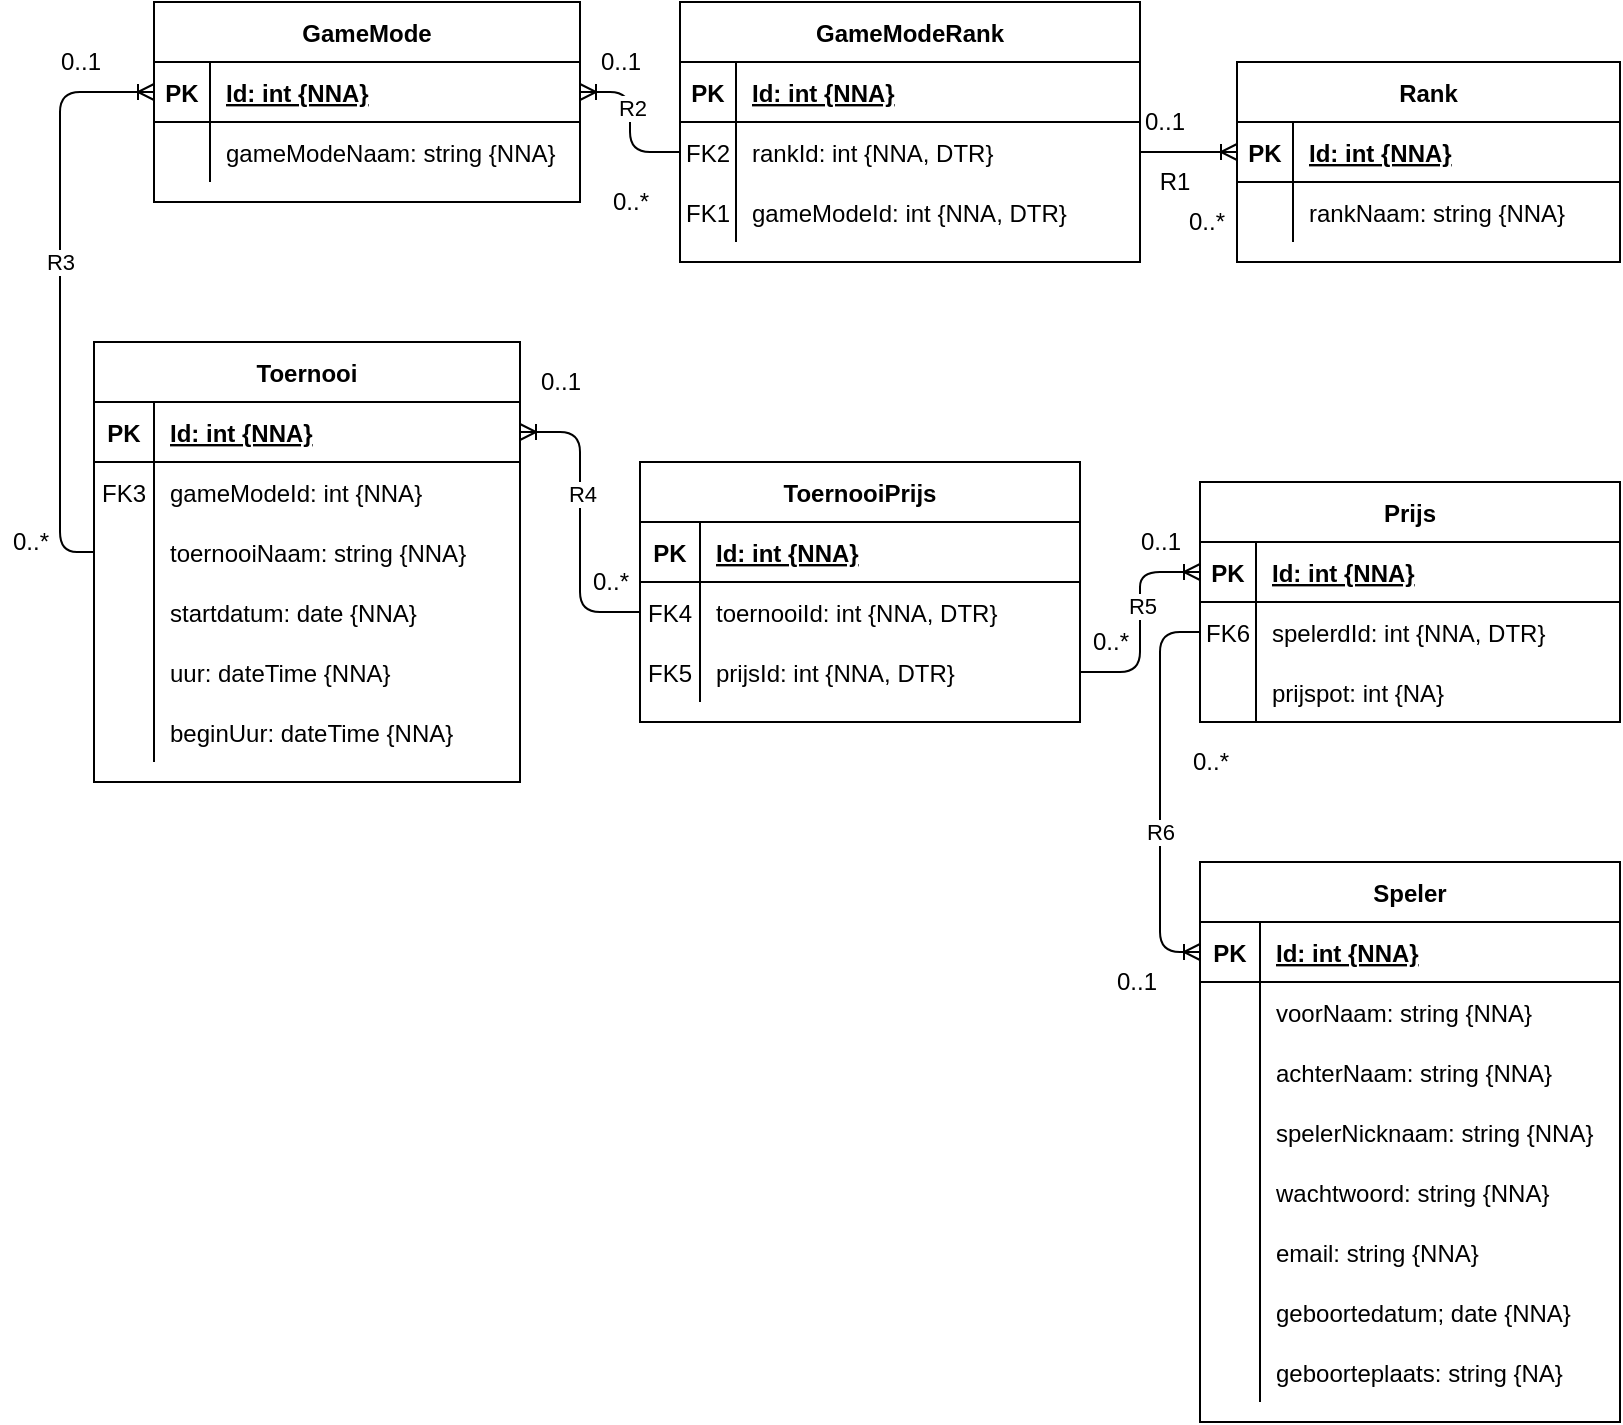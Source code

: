 <mxfile version="14.6.13" type="device"><diagram id="ePdH0c0GucVnNl-xAC8Q" name="Page-1"><mxGraphModel dx="1086" dy="806" grid="1" gridSize="10" guides="1" tooltips="1" connect="1" arrows="1" fold="1" page="1" pageScale="1" pageWidth="827" pageHeight="1169" math="0" shadow="0"><root><mxCell id="0"/><mxCell id="1" parent="0"/><mxCell id="qW6CGjtW-PosyY1pfJ4W-14" value="Speler" style="shape=table;startSize=30;container=1;collapsible=1;childLayout=tableLayout;fixedRows=1;rowLines=0;fontStyle=1;align=center;resizeLast=1;" parent="1" vertex="1"><mxGeometry x="610" y="460" width="210" height="280" as="geometry"/></mxCell><mxCell id="qW6CGjtW-PosyY1pfJ4W-15" value="" style="shape=partialRectangle;collapsible=0;dropTarget=0;pointerEvents=0;fillColor=none;top=0;left=0;bottom=1;right=0;points=[[0,0.5],[1,0.5]];portConstraint=eastwest;" parent="qW6CGjtW-PosyY1pfJ4W-14" vertex="1"><mxGeometry y="30" width="210" height="30" as="geometry"/></mxCell><mxCell id="qW6CGjtW-PosyY1pfJ4W-16" value="PK" style="shape=partialRectangle;connectable=0;fillColor=none;top=0;left=0;bottom=0;right=0;fontStyle=1;overflow=hidden;" parent="qW6CGjtW-PosyY1pfJ4W-15" vertex="1"><mxGeometry width="30" height="30" as="geometry"/></mxCell><mxCell id="qW6CGjtW-PosyY1pfJ4W-17" value="Id: int {NNA}" style="shape=partialRectangle;connectable=0;fillColor=none;top=0;left=0;bottom=0;right=0;align=left;spacingLeft=6;fontStyle=5;overflow=hidden;" parent="qW6CGjtW-PosyY1pfJ4W-15" vertex="1"><mxGeometry x="30" width="180" height="30" as="geometry"/></mxCell><mxCell id="qW6CGjtW-PosyY1pfJ4W-18" value="" style="shape=partialRectangle;collapsible=0;dropTarget=0;pointerEvents=0;fillColor=none;top=0;left=0;bottom=0;right=0;points=[[0,0.5],[1,0.5]];portConstraint=eastwest;" parent="qW6CGjtW-PosyY1pfJ4W-14" vertex="1"><mxGeometry y="60" width="210" height="30" as="geometry"/></mxCell><mxCell id="qW6CGjtW-PosyY1pfJ4W-19" value="" style="shape=partialRectangle;connectable=0;fillColor=none;top=0;left=0;bottom=0;right=0;editable=1;overflow=hidden;" parent="qW6CGjtW-PosyY1pfJ4W-18" vertex="1"><mxGeometry width="30" height="30" as="geometry"/></mxCell><mxCell id="qW6CGjtW-PosyY1pfJ4W-20" value="voorNaam: string {NNA}" style="shape=partialRectangle;connectable=0;fillColor=none;top=0;left=0;bottom=0;right=0;align=left;spacingLeft=6;overflow=hidden;" parent="qW6CGjtW-PosyY1pfJ4W-18" vertex="1"><mxGeometry x="30" width="180" height="30" as="geometry"/></mxCell><mxCell id="7id1GCSX0Rq9auV7z-oB-1" value="" style="shape=partialRectangle;collapsible=0;dropTarget=0;pointerEvents=0;fillColor=none;top=0;left=0;bottom=0;right=0;points=[[0,0.5],[1,0.5]];portConstraint=eastwest;" parent="qW6CGjtW-PosyY1pfJ4W-14" vertex="1"><mxGeometry y="90" width="210" height="30" as="geometry"/></mxCell><mxCell id="7id1GCSX0Rq9auV7z-oB-2" value="" style="shape=partialRectangle;connectable=0;fillColor=none;top=0;left=0;bottom=0;right=0;editable=1;overflow=hidden;" parent="7id1GCSX0Rq9auV7z-oB-1" vertex="1"><mxGeometry width="30" height="30" as="geometry"/></mxCell><mxCell id="7id1GCSX0Rq9auV7z-oB-3" value="achterNaam: string {NNA}" style="shape=partialRectangle;connectable=0;fillColor=none;top=0;left=0;bottom=0;right=0;align=left;spacingLeft=6;overflow=hidden;" parent="7id1GCSX0Rq9auV7z-oB-1" vertex="1"><mxGeometry x="30" width="180" height="30" as="geometry"/></mxCell><mxCell id="qW6CGjtW-PosyY1pfJ4W-21" value="" style="shape=partialRectangle;collapsible=0;dropTarget=0;pointerEvents=0;fillColor=none;top=0;left=0;bottom=0;right=0;points=[[0,0.5],[1,0.5]];portConstraint=eastwest;" parent="qW6CGjtW-PosyY1pfJ4W-14" vertex="1"><mxGeometry y="120" width="210" height="30" as="geometry"/></mxCell><mxCell id="qW6CGjtW-PosyY1pfJ4W-22" value="" style="shape=partialRectangle;connectable=0;fillColor=none;top=0;left=0;bottom=0;right=0;editable=1;overflow=hidden;" parent="qW6CGjtW-PosyY1pfJ4W-21" vertex="1"><mxGeometry width="30" height="30" as="geometry"/></mxCell><mxCell id="qW6CGjtW-PosyY1pfJ4W-23" value="spelerNicknaam: string {NNA}" style="shape=partialRectangle;connectable=0;fillColor=none;top=0;left=0;bottom=0;right=0;align=left;spacingLeft=6;overflow=hidden;" parent="qW6CGjtW-PosyY1pfJ4W-21" vertex="1"><mxGeometry x="30" width="180" height="30" as="geometry"/></mxCell><mxCell id="HG0-tqQ1zg849oPvPmrR-7" value="" style="shape=partialRectangle;collapsible=0;dropTarget=0;pointerEvents=0;fillColor=none;top=0;left=0;bottom=0;right=0;points=[[0,0.5],[1,0.5]];portConstraint=eastwest;" parent="qW6CGjtW-PosyY1pfJ4W-14" vertex="1"><mxGeometry y="150" width="210" height="30" as="geometry"/></mxCell><mxCell id="HG0-tqQ1zg849oPvPmrR-8" value="" style="shape=partialRectangle;connectable=0;fillColor=none;top=0;left=0;bottom=0;right=0;editable=1;overflow=hidden;" parent="HG0-tqQ1zg849oPvPmrR-7" vertex="1"><mxGeometry width="30" height="30" as="geometry"/></mxCell><mxCell id="HG0-tqQ1zg849oPvPmrR-9" value="wachtwoord: string {NNA}" style="shape=partialRectangle;connectable=0;fillColor=none;top=0;left=0;bottom=0;right=0;align=left;spacingLeft=6;overflow=hidden;" parent="HG0-tqQ1zg849oPvPmrR-7" vertex="1"><mxGeometry x="30" width="180" height="30" as="geometry"/></mxCell><mxCell id="HG0-tqQ1zg849oPvPmrR-1" value="" style="shape=partialRectangle;collapsible=0;dropTarget=0;pointerEvents=0;fillColor=none;top=0;left=0;bottom=0;right=0;points=[[0,0.5],[1,0.5]];portConstraint=eastwest;" parent="qW6CGjtW-PosyY1pfJ4W-14" vertex="1"><mxGeometry y="180" width="210" height="30" as="geometry"/></mxCell><mxCell id="HG0-tqQ1zg849oPvPmrR-2" value="" style="shape=partialRectangle;connectable=0;fillColor=none;top=0;left=0;bottom=0;right=0;editable=1;overflow=hidden;" parent="HG0-tqQ1zg849oPvPmrR-1" vertex="1"><mxGeometry width="30" height="30" as="geometry"/></mxCell><mxCell id="HG0-tqQ1zg849oPvPmrR-3" value="email: string {NNA}" style="shape=partialRectangle;connectable=0;fillColor=none;top=0;left=0;bottom=0;right=0;align=left;spacingLeft=6;overflow=hidden;" parent="HG0-tqQ1zg849oPvPmrR-1" vertex="1"><mxGeometry x="30" width="180" height="30" as="geometry"/></mxCell><mxCell id="qW6CGjtW-PosyY1pfJ4W-24" value="" style="shape=partialRectangle;collapsible=0;dropTarget=0;pointerEvents=0;fillColor=none;top=0;left=0;bottom=0;right=0;points=[[0,0.5],[1,0.5]];portConstraint=eastwest;" parent="qW6CGjtW-PosyY1pfJ4W-14" vertex="1"><mxGeometry y="210" width="210" height="30" as="geometry"/></mxCell><mxCell id="qW6CGjtW-PosyY1pfJ4W-25" value="" style="shape=partialRectangle;connectable=0;fillColor=none;top=0;left=0;bottom=0;right=0;editable=1;overflow=hidden;" parent="qW6CGjtW-PosyY1pfJ4W-24" vertex="1"><mxGeometry width="30" height="30" as="geometry"/></mxCell><mxCell id="qW6CGjtW-PosyY1pfJ4W-26" value="geboortedatum; date {NNA}" style="shape=partialRectangle;connectable=0;fillColor=none;top=0;left=0;bottom=0;right=0;align=left;spacingLeft=6;overflow=hidden;" parent="qW6CGjtW-PosyY1pfJ4W-24" vertex="1"><mxGeometry x="30" width="180" height="30" as="geometry"/></mxCell><mxCell id="qW6CGjtW-PosyY1pfJ4W-93" value="" style="shape=partialRectangle;collapsible=0;dropTarget=0;pointerEvents=0;fillColor=none;top=0;left=0;bottom=0;right=0;points=[[0,0.5],[1,0.5]];portConstraint=eastwest;" parent="qW6CGjtW-PosyY1pfJ4W-14" vertex="1"><mxGeometry y="240" width="210" height="30" as="geometry"/></mxCell><mxCell id="qW6CGjtW-PosyY1pfJ4W-94" value="" style="shape=partialRectangle;connectable=0;fillColor=none;top=0;left=0;bottom=0;right=0;editable=1;overflow=hidden;" parent="qW6CGjtW-PosyY1pfJ4W-93" vertex="1"><mxGeometry width="30" height="30" as="geometry"/></mxCell><mxCell id="qW6CGjtW-PosyY1pfJ4W-95" value="geboorteplaats: string {NA}" style="shape=partialRectangle;connectable=0;fillColor=none;top=0;left=0;bottom=0;right=0;align=left;spacingLeft=6;overflow=hidden;" parent="qW6CGjtW-PosyY1pfJ4W-93" vertex="1"><mxGeometry x="30" width="180" height="30" as="geometry"/></mxCell><mxCell id="qW6CGjtW-PosyY1pfJ4W-40" value="Toernooi" style="shape=table;startSize=30;container=1;collapsible=1;childLayout=tableLayout;fixedRows=1;rowLines=0;fontStyle=1;align=center;resizeLast=1;" parent="1" vertex="1"><mxGeometry x="57" y="200" width="213" height="220" as="geometry"/></mxCell><mxCell id="qW6CGjtW-PosyY1pfJ4W-41" value="" style="shape=partialRectangle;collapsible=0;dropTarget=0;pointerEvents=0;fillColor=none;top=0;left=0;bottom=1;right=0;points=[[0,0.5],[1,0.5]];portConstraint=eastwest;" parent="qW6CGjtW-PosyY1pfJ4W-40" vertex="1"><mxGeometry y="30" width="213" height="30" as="geometry"/></mxCell><mxCell id="qW6CGjtW-PosyY1pfJ4W-42" value="PK" style="shape=partialRectangle;connectable=0;fillColor=none;top=0;left=0;bottom=0;right=0;fontStyle=1;overflow=hidden;" parent="qW6CGjtW-PosyY1pfJ4W-41" vertex="1"><mxGeometry width="30" height="30" as="geometry"/></mxCell><mxCell id="qW6CGjtW-PosyY1pfJ4W-43" value="Id: int {NNA}" style="shape=partialRectangle;connectable=0;fillColor=none;top=0;left=0;bottom=0;right=0;align=left;spacingLeft=6;fontStyle=5;overflow=hidden;" parent="qW6CGjtW-PosyY1pfJ4W-41" vertex="1"><mxGeometry x="30" width="183" height="30" as="geometry"/></mxCell><mxCell id="2eN4JPL-GJjVE5kS_15K-87" value="" style="shape=partialRectangle;collapsible=0;dropTarget=0;pointerEvents=0;fillColor=none;top=0;left=0;bottom=0;right=0;points=[[0,0.5],[1,0.5]];portConstraint=eastwest;" parent="qW6CGjtW-PosyY1pfJ4W-40" vertex="1"><mxGeometry y="60" width="213" height="30" as="geometry"/></mxCell><mxCell id="2eN4JPL-GJjVE5kS_15K-88" value="FK3" style="shape=partialRectangle;connectable=0;fillColor=none;top=0;left=0;bottom=0;right=0;fontStyle=0;overflow=hidden;" parent="2eN4JPL-GJjVE5kS_15K-87" vertex="1"><mxGeometry width="30" height="30" as="geometry"/></mxCell><mxCell id="2eN4JPL-GJjVE5kS_15K-89" value="gameModeId: int {NNA}" style="shape=partialRectangle;connectable=0;fillColor=none;top=0;left=0;bottom=0;right=0;align=left;spacingLeft=6;fontStyle=0;overflow=hidden;" parent="2eN4JPL-GJjVE5kS_15K-87" vertex="1"><mxGeometry x="30" width="183" height="30" as="geometry"/></mxCell><mxCell id="qW6CGjtW-PosyY1pfJ4W-44" value="" style="shape=partialRectangle;collapsible=0;dropTarget=0;pointerEvents=0;fillColor=none;top=0;left=0;bottom=0;right=0;points=[[0,0.5],[1,0.5]];portConstraint=eastwest;" parent="qW6CGjtW-PosyY1pfJ4W-40" vertex="1"><mxGeometry y="90" width="213" height="30" as="geometry"/></mxCell><mxCell id="qW6CGjtW-PosyY1pfJ4W-45" value="" style="shape=partialRectangle;connectable=0;fillColor=none;top=0;left=0;bottom=0;right=0;editable=1;overflow=hidden;" parent="qW6CGjtW-PosyY1pfJ4W-44" vertex="1"><mxGeometry width="30" height="30" as="geometry"/></mxCell><mxCell id="qW6CGjtW-PosyY1pfJ4W-46" value="toernooiNaam: string {NNA}" style="shape=partialRectangle;connectable=0;fillColor=none;top=0;left=0;bottom=0;right=0;align=left;spacingLeft=6;overflow=hidden;" parent="qW6CGjtW-PosyY1pfJ4W-44" vertex="1"><mxGeometry x="30" width="183" height="30" as="geometry"/></mxCell><mxCell id="qW6CGjtW-PosyY1pfJ4W-179" value="" style="shape=partialRectangle;collapsible=0;dropTarget=0;pointerEvents=0;fillColor=none;top=0;left=0;bottom=0;right=0;points=[[0,0.5],[1,0.5]];portConstraint=eastwest;" parent="qW6CGjtW-PosyY1pfJ4W-40" vertex="1"><mxGeometry y="120" width="213" height="30" as="geometry"/></mxCell><mxCell id="qW6CGjtW-PosyY1pfJ4W-180" value="" style="shape=partialRectangle;connectable=0;fillColor=none;top=0;left=0;bottom=0;right=0;editable=1;overflow=hidden;" parent="qW6CGjtW-PosyY1pfJ4W-179" vertex="1"><mxGeometry width="30" height="30" as="geometry"/></mxCell><mxCell id="qW6CGjtW-PosyY1pfJ4W-181" value="startdatum: date {NNA}" style="shape=partialRectangle;connectable=0;fillColor=none;top=0;left=0;bottom=0;right=0;align=left;spacingLeft=6;overflow=hidden;" parent="qW6CGjtW-PosyY1pfJ4W-179" vertex="1"><mxGeometry x="30" width="183" height="30" as="geometry"/></mxCell><mxCell id="7id1GCSX0Rq9auV7z-oB-5" value="" style="shape=partialRectangle;collapsible=0;dropTarget=0;pointerEvents=0;fillColor=none;top=0;left=0;bottom=0;right=0;points=[[0,0.5],[1,0.5]];portConstraint=eastwest;" parent="qW6CGjtW-PosyY1pfJ4W-40" vertex="1"><mxGeometry y="150" width="213" height="30" as="geometry"/></mxCell><mxCell id="7id1GCSX0Rq9auV7z-oB-6" value="" style="shape=partialRectangle;connectable=0;fillColor=none;top=0;left=0;bottom=0;right=0;editable=1;overflow=hidden;" parent="7id1GCSX0Rq9auV7z-oB-5" vertex="1"><mxGeometry width="30" height="30" as="geometry"/></mxCell><mxCell id="7id1GCSX0Rq9auV7z-oB-7" value="uur: dateTime {NNA}" style="shape=partialRectangle;connectable=0;fillColor=none;top=0;left=0;bottom=0;right=0;align=left;spacingLeft=6;overflow=hidden;" parent="7id1GCSX0Rq9auV7z-oB-5" vertex="1"><mxGeometry x="30" width="183" height="30" as="geometry"/></mxCell><mxCell id="IgzZ3JnWrpRaD6kEdkL5-1" value="" style="shape=partialRectangle;collapsible=0;dropTarget=0;pointerEvents=0;fillColor=none;top=0;left=0;bottom=0;right=0;points=[[0,0.5],[1,0.5]];portConstraint=eastwest;" parent="qW6CGjtW-PosyY1pfJ4W-40" vertex="1"><mxGeometry y="180" width="213" height="30" as="geometry"/></mxCell><mxCell id="IgzZ3JnWrpRaD6kEdkL5-2" value="" style="shape=partialRectangle;connectable=0;fillColor=none;top=0;left=0;bottom=0;right=0;editable=1;overflow=hidden;" parent="IgzZ3JnWrpRaD6kEdkL5-1" vertex="1"><mxGeometry width="30" height="30" as="geometry"/></mxCell><mxCell id="IgzZ3JnWrpRaD6kEdkL5-3" value="beginUur: dateTime {NNA}" style="shape=partialRectangle;connectable=0;fillColor=none;top=0;left=0;bottom=0;right=0;align=left;spacingLeft=6;overflow=hidden;" parent="IgzZ3JnWrpRaD6kEdkL5-1" vertex="1"><mxGeometry x="30" width="183" height="30" as="geometry"/></mxCell><mxCell id="qW6CGjtW-PosyY1pfJ4W-185" value="Prijs" style="shape=table;startSize=30;container=1;collapsible=1;childLayout=tableLayout;fixedRows=1;rowLines=0;fontStyle=1;align=center;resizeLast=1;" parent="1" vertex="1"><mxGeometry x="610" y="270" width="210" height="120" as="geometry"/></mxCell><mxCell id="qW6CGjtW-PosyY1pfJ4W-186" value="" style="shape=partialRectangle;collapsible=0;dropTarget=0;pointerEvents=0;fillColor=none;top=0;left=0;bottom=1;right=0;points=[[0,0.5],[1,0.5]];portConstraint=eastwest;" parent="qW6CGjtW-PosyY1pfJ4W-185" vertex="1"><mxGeometry y="30" width="210" height="30" as="geometry"/></mxCell><mxCell id="qW6CGjtW-PosyY1pfJ4W-187" value="PK" style="shape=partialRectangle;connectable=0;fillColor=none;top=0;left=0;bottom=0;right=0;fontStyle=1;overflow=hidden;" parent="qW6CGjtW-PosyY1pfJ4W-186" vertex="1"><mxGeometry width="28" height="30" as="geometry"/></mxCell><mxCell id="qW6CGjtW-PosyY1pfJ4W-188" value="Id: int {NNA}" style="shape=partialRectangle;connectable=0;fillColor=none;top=0;left=0;bottom=0;right=0;align=left;spacingLeft=6;fontStyle=5;overflow=hidden;" parent="qW6CGjtW-PosyY1pfJ4W-186" vertex="1"><mxGeometry x="28" width="182" height="30" as="geometry"/></mxCell><mxCell id="qW6CGjtW-PosyY1pfJ4W-189" value="" style="shape=partialRectangle;collapsible=0;dropTarget=0;pointerEvents=0;fillColor=none;top=0;left=0;bottom=0;right=0;points=[[0,0.5],[1,0.5]];portConstraint=eastwest;" parent="qW6CGjtW-PosyY1pfJ4W-185" vertex="1"><mxGeometry y="60" width="210" height="30" as="geometry"/></mxCell><mxCell id="qW6CGjtW-PosyY1pfJ4W-190" value="FK6" style="shape=partialRectangle;connectable=0;fillColor=none;top=0;left=0;bottom=0;right=0;editable=1;overflow=hidden;" parent="qW6CGjtW-PosyY1pfJ4W-189" vertex="1"><mxGeometry width="28" height="30" as="geometry"/></mxCell><mxCell id="qW6CGjtW-PosyY1pfJ4W-191" value="spelerdId: int {NNA, DTR}" style="shape=partialRectangle;connectable=0;fillColor=none;top=0;left=0;bottom=0;right=0;align=left;spacingLeft=6;overflow=hidden;" parent="qW6CGjtW-PosyY1pfJ4W-189" vertex="1"><mxGeometry x="28" width="182" height="30" as="geometry"/></mxCell><mxCell id="UAZnC-9u334mzQmpA1sL-41" value="" style="shape=partialRectangle;collapsible=0;dropTarget=0;pointerEvents=0;fillColor=none;top=0;left=0;bottom=0;right=0;points=[[0,0.5],[1,0.5]];portConstraint=eastwest;" parent="qW6CGjtW-PosyY1pfJ4W-185" vertex="1"><mxGeometry y="90" width="210" height="30" as="geometry"/></mxCell><mxCell id="UAZnC-9u334mzQmpA1sL-42" value="" style="shape=partialRectangle;connectable=0;fillColor=none;top=0;left=0;bottom=0;right=0;editable=1;overflow=hidden;" parent="UAZnC-9u334mzQmpA1sL-41" vertex="1"><mxGeometry width="28" height="30" as="geometry"/></mxCell><mxCell id="UAZnC-9u334mzQmpA1sL-43" value="prijspot: int {NA}" style="shape=partialRectangle;connectable=0;fillColor=none;top=0;left=0;bottom=0;right=0;align=left;spacingLeft=6;overflow=hidden;" parent="UAZnC-9u334mzQmpA1sL-41" vertex="1"><mxGeometry x="28" width="182" height="30" as="geometry"/></mxCell><mxCell id="UAZnC-9u334mzQmpA1sL-14" value="ToernooiPrijs" style="shape=table;startSize=30;container=1;collapsible=1;childLayout=tableLayout;fixedRows=1;rowLines=0;fontStyle=1;align=center;resizeLast=1;" parent="1" vertex="1"><mxGeometry x="330" y="260" width="220" height="130" as="geometry"/></mxCell><mxCell id="UAZnC-9u334mzQmpA1sL-15" value="" style="shape=partialRectangle;collapsible=0;dropTarget=0;pointerEvents=0;fillColor=none;top=0;left=0;bottom=1;right=0;points=[[0,0.5],[1,0.5]];portConstraint=eastwest;" parent="UAZnC-9u334mzQmpA1sL-14" vertex="1"><mxGeometry y="30" width="220" height="30" as="geometry"/></mxCell><mxCell id="UAZnC-9u334mzQmpA1sL-16" value="PK" style="shape=partialRectangle;connectable=0;fillColor=none;top=0;left=0;bottom=0;right=0;fontStyle=1;overflow=hidden;" parent="UAZnC-9u334mzQmpA1sL-15" vertex="1"><mxGeometry width="30" height="30" as="geometry"/></mxCell><mxCell id="UAZnC-9u334mzQmpA1sL-17" value="Id: int {NNA}" style="shape=partialRectangle;connectable=0;fillColor=none;top=0;left=0;bottom=0;right=0;align=left;spacingLeft=6;fontStyle=5;overflow=hidden;" parent="UAZnC-9u334mzQmpA1sL-15" vertex="1"><mxGeometry x="30" width="190" height="30" as="geometry"/></mxCell><mxCell id="UAZnC-9u334mzQmpA1sL-18" value="" style="shape=partialRectangle;collapsible=0;dropTarget=0;pointerEvents=0;fillColor=none;top=0;left=0;bottom=0;right=0;points=[[0,0.5],[1,0.5]];portConstraint=eastwest;" parent="UAZnC-9u334mzQmpA1sL-14" vertex="1"><mxGeometry y="60" width="220" height="30" as="geometry"/></mxCell><mxCell id="UAZnC-9u334mzQmpA1sL-19" value="FK4" style="shape=partialRectangle;connectable=0;fillColor=none;top=0;left=0;bottom=0;right=0;editable=1;overflow=hidden;" parent="UAZnC-9u334mzQmpA1sL-18" vertex="1"><mxGeometry width="30" height="30" as="geometry"/></mxCell><mxCell id="UAZnC-9u334mzQmpA1sL-20" value="toernooiId: int {NNA, DTR}" style="shape=partialRectangle;connectable=0;fillColor=none;top=0;left=0;bottom=0;right=0;align=left;spacingLeft=6;overflow=hidden;" parent="UAZnC-9u334mzQmpA1sL-18" vertex="1"><mxGeometry x="30" width="190" height="30" as="geometry"/></mxCell><mxCell id="UAZnC-9u334mzQmpA1sL-21" value="" style="shape=partialRectangle;collapsible=0;dropTarget=0;pointerEvents=0;fillColor=none;top=0;left=0;bottom=0;right=0;points=[[0,0.5],[1,0.5]];portConstraint=eastwest;" parent="UAZnC-9u334mzQmpA1sL-14" vertex="1"><mxGeometry y="90" width="220" height="30" as="geometry"/></mxCell><mxCell id="UAZnC-9u334mzQmpA1sL-22" value="FK5" style="shape=partialRectangle;connectable=0;fillColor=none;top=0;left=0;bottom=0;right=0;editable=1;overflow=hidden;" parent="UAZnC-9u334mzQmpA1sL-21" vertex="1"><mxGeometry width="30" height="30" as="geometry"/></mxCell><mxCell id="UAZnC-9u334mzQmpA1sL-23" value="prijsId: int {NNA, DTR}" style="shape=partialRectangle;connectable=0;fillColor=none;top=0;left=0;bottom=0;right=0;align=left;spacingLeft=6;overflow=hidden;" parent="UAZnC-9u334mzQmpA1sL-21" vertex="1"><mxGeometry x="30" width="190" height="30" as="geometry"/></mxCell><mxCell id="UAZnC-9u334mzQmpA1sL-37" value="" style="edgeStyle=entityRelationEdgeStyle;fontSize=12;html=1;endArrow=ERoneToMany;entryX=0;entryY=0.5;entryDx=0;entryDy=0;exitX=1;exitY=0.5;exitDx=0;exitDy=0;" parent="1" source="UAZnC-9u334mzQmpA1sL-21" target="qW6CGjtW-PosyY1pfJ4W-186" edge="1"><mxGeometry width="100" height="100" relative="1" as="geometry"><mxPoint x="480" y="530" as="sourcePoint"/><mxPoint x="580" y="430" as="targetPoint"/></mxGeometry></mxCell><mxCell id="kmD-MyC10l7gj7JvFbZj-3" value="R5" style="edgeLabel;html=1;align=center;verticalAlign=middle;resizable=0;points=[];" parent="UAZnC-9u334mzQmpA1sL-37" vertex="1" connectable="0"><mxGeometry x="0.145" y="-1" relative="1" as="geometry"><mxPoint as="offset"/></mxGeometry></mxCell><mxCell id="UAZnC-9u334mzQmpA1sL-38" value="" style="edgeStyle=entityRelationEdgeStyle;fontSize=12;html=1;endArrow=ERoneToMany;entryX=1;entryY=0.5;entryDx=0;entryDy=0;exitX=0;exitY=0.5;exitDx=0;exitDy=0;" parent="1" source="UAZnC-9u334mzQmpA1sL-18" target="qW6CGjtW-PosyY1pfJ4W-41" edge="1"><mxGeometry width="100" height="100" relative="1" as="geometry"><mxPoint x="480" y="530" as="sourcePoint"/><mxPoint x="580" y="430" as="targetPoint"/></mxGeometry></mxCell><mxCell id="kmD-MyC10l7gj7JvFbZj-1" value="R4" style="edgeLabel;html=1;align=center;verticalAlign=middle;resizable=0;points=[];" parent="UAZnC-9u334mzQmpA1sL-38" vertex="1" connectable="0"><mxGeometry x="0.186" y="-1" relative="1" as="geometry"><mxPoint as="offset"/></mxGeometry></mxCell><mxCell id="UAZnC-9u334mzQmpA1sL-40" value="" style="edgeStyle=orthogonalEdgeStyle;fontSize=12;html=1;endArrow=ERoneToMany;entryX=0;entryY=0.5;entryDx=0;entryDy=0;exitX=0;exitY=0.5;exitDx=0;exitDy=0;" parent="1" source="qW6CGjtW-PosyY1pfJ4W-189" target="qW6CGjtW-PosyY1pfJ4W-15" edge="1"><mxGeometry width="100" height="100" relative="1" as="geometry"><mxPoint x="480" y="530" as="sourcePoint"/><mxPoint x="580" y="430" as="targetPoint"/><Array as="points"><mxPoint x="590" y="345"/><mxPoint x="590" y="505"/></Array></mxGeometry></mxCell><mxCell id="kmD-MyC10l7gj7JvFbZj-4" value="R6" style="edgeLabel;html=1;align=center;verticalAlign=middle;resizable=0;points=[];" parent="UAZnC-9u334mzQmpA1sL-40" vertex="1" connectable="0"><mxGeometry x="0.2" relative="1" as="geometry"><mxPoint as="offset"/></mxGeometry></mxCell><mxCell id="UAZnC-9u334mzQmpA1sL-44" value="0..*" style="text;html=1;align=center;verticalAlign=middle;resizable=0;points=[];autosize=1;" parent="1" vertex="1"><mxGeometry x="300" y="310" width="30" height="20" as="geometry"/></mxCell><mxCell id="UAZnC-9u334mzQmpA1sL-45" value="0..1" style="text;html=1;align=center;verticalAlign=middle;resizable=0;points=[];autosize=1;" parent="1" vertex="1"><mxGeometry x="270" y="210" width="40" height="20" as="geometry"/></mxCell><mxCell id="UAZnC-9u334mzQmpA1sL-46" value="0..*" style="text;html=1;align=center;verticalAlign=middle;resizable=0;points=[];autosize=1;" parent="1" vertex="1"><mxGeometry x="550" y="340" width="30" height="20" as="geometry"/></mxCell><mxCell id="UAZnC-9u334mzQmpA1sL-47" value="0..1" style="text;html=1;align=center;verticalAlign=middle;resizable=0;points=[];autosize=1;" parent="1" vertex="1"><mxGeometry x="570" y="290" width="40" height="20" as="geometry"/></mxCell><mxCell id="UAZnC-9u334mzQmpA1sL-48" value="0..*" style="text;html=1;align=center;verticalAlign=middle;resizable=0;points=[];autosize=1;" parent="1" vertex="1"><mxGeometry x="600" y="400" width="30" height="20" as="geometry"/></mxCell><mxCell id="2eN4JPL-GJjVE5kS_15K-1" value="GameMode" style="shape=table;startSize=30;container=1;collapsible=1;childLayout=tableLayout;fixedRows=1;rowLines=0;fontStyle=1;align=center;resizeLast=1;" parent="1" vertex="1"><mxGeometry x="87" y="30" width="213" height="100" as="geometry"/></mxCell><mxCell id="2eN4JPL-GJjVE5kS_15K-2" value="" style="shape=partialRectangle;collapsible=0;dropTarget=0;pointerEvents=0;fillColor=none;top=0;left=0;bottom=1;right=0;points=[[0,0.5],[1,0.5]];portConstraint=eastwest;" parent="2eN4JPL-GJjVE5kS_15K-1" vertex="1"><mxGeometry y="30" width="213" height="30" as="geometry"/></mxCell><mxCell id="2eN4JPL-GJjVE5kS_15K-3" value="PK" style="shape=partialRectangle;connectable=0;fillColor=none;top=0;left=0;bottom=0;right=0;fontStyle=1;overflow=hidden;" parent="2eN4JPL-GJjVE5kS_15K-2" vertex="1"><mxGeometry width="28" height="30" as="geometry"/></mxCell><mxCell id="2eN4JPL-GJjVE5kS_15K-4" value="Id: int {NNA}" style="shape=partialRectangle;connectable=0;fillColor=none;top=0;left=0;bottom=0;right=0;align=left;spacingLeft=6;fontStyle=5;overflow=hidden;" parent="2eN4JPL-GJjVE5kS_15K-2" vertex="1"><mxGeometry x="28" width="185" height="30" as="geometry"/></mxCell><mxCell id="2eN4JPL-GJjVE5kS_15K-68" value="" style="shape=partialRectangle;collapsible=0;dropTarget=0;pointerEvents=0;fillColor=none;top=0;left=0;bottom=0;right=0;points=[[0,0.5],[1,0.5]];portConstraint=eastwest;" parent="2eN4JPL-GJjVE5kS_15K-1" vertex="1"><mxGeometry y="60" width="213" height="30" as="geometry"/></mxCell><mxCell id="2eN4JPL-GJjVE5kS_15K-69" value="" style="shape=partialRectangle;connectable=0;fillColor=none;top=0;left=0;bottom=0;right=0;editable=1;overflow=hidden;" parent="2eN4JPL-GJjVE5kS_15K-68" vertex="1"><mxGeometry width="28" height="30" as="geometry"/></mxCell><mxCell id="2eN4JPL-GJjVE5kS_15K-70" value="gameModeNaam: string {NNA}" style="shape=partialRectangle;connectable=0;fillColor=none;top=0;left=0;bottom=0;right=0;align=left;spacingLeft=6;overflow=hidden;" parent="2eN4JPL-GJjVE5kS_15K-68" vertex="1"><mxGeometry x="28" width="185" height="30" as="geometry"/></mxCell><mxCell id="2eN4JPL-GJjVE5kS_15K-20" value="GameModeRank" style="shape=table;startSize=30;container=1;collapsible=1;childLayout=tableLayout;fixedRows=1;rowLines=0;fontStyle=1;align=center;resizeLast=1;" parent="1" vertex="1"><mxGeometry x="350" y="30" width="230" height="130" as="geometry"/></mxCell><mxCell id="2eN4JPL-GJjVE5kS_15K-21" value="" style="shape=partialRectangle;collapsible=0;dropTarget=0;pointerEvents=0;fillColor=none;top=0;left=0;bottom=1;right=0;points=[[0,0.5],[1,0.5]];portConstraint=eastwest;" parent="2eN4JPL-GJjVE5kS_15K-20" vertex="1"><mxGeometry y="30" width="230" height="30" as="geometry"/></mxCell><mxCell id="2eN4JPL-GJjVE5kS_15K-22" value="PK" style="shape=partialRectangle;connectable=0;fillColor=none;top=0;left=0;bottom=0;right=0;fontStyle=1;overflow=hidden;" parent="2eN4JPL-GJjVE5kS_15K-21" vertex="1"><mxGeometry width="28" height="30" as="geometry"/></mxCell><mxCell id="2eN4JPL-GJjVE5kS_15K-23" value="Id: int {NNA}" style="shape=partialRectangle;connectable=0;fillColor=none;top=0;left=0;bottom=0;right=0;align=left;spacingLeft=6;fontStyle=5;overflow=hidden;" parent="2eN4JPL-GJjVE5kS_15K-21" vertex="1"><mxGeometry x="28" width="202" height="30" as="geometry"/></mxCell><mxCell id="2eN4JPL-GJjVE5kS_15K-49" value="" style="shape=partialRectangle;collapsible=0;dropTarget=0;pointerEvents=0;fillColor=none;top=0;left=0;bottom=0;right=0;points=[[0,0.5],[1,0.5]];portConstraint=eastwest;" parent="2eN4JPL-GJjVE5kS_15K-20" vertex="1"><mxGeometry y="60" width="230" height="30" as="geometry"/></mxCell><mxCell id="2eN4JPL-GJjVE5kS_15K-50" value="FK2" style="shape=partialRectangle;connectable=0;fillColor=none;top=0;left=0;bottom=0;right=0;fontStyle=0;overflow=hidden;" parent="2eN4JPL-GJjVE5kS_15K-49" vertex="1"><mxGeometry width="28" height="30" as="geometry"/></mxCell><mxCell id="2eN4JPL-GJjVE5kS_15K-51" value="rankId: int {NNA, DTR}" style="shape=partialRectangle;connectable=0;fillColor=none;top=0;left=0;bottom=0;right=0;align=left;spacingLeft=6;fontStyle=0;overflow=hidden;" parent="2eN4JPL-GJjVE5kS_15K-49" vertex="1"><mxGeometry x="28" width="202" height="30" as="geometry"/></mxCell><mxCell id="2eN4JPL-GJjVE5kS_15K-84" value="" style="shape=partialRectangle;collapsible=0;dropTarget=0;pointerEvents=0;fillColor=none;top=0;left=0;bottom=0;right=0;points=[[0,0.5],[1,0.5]];portConstraint=eastwest;" parent="2eN4JPL-GJjVE5kS_15K-20" vertex="1"><mxGeometry y="90" width="230" height="30" as="geometry"/></mxCell><mxCell id="2eN4JPL-GJjVE5kS_15K-85" value="FK1" style="shape=partialRectangle;connectable=0;fillColor=none;top=0;left=0;bottom=0;right=0;fontStyle=0;overflow=hidden;" parent="2eN4JPL-GJjVE5kS_15K-84" vertex="1"><mxGeometry width="28" height="30" as="geometry"/></mxCell><mxCell id="2eN4JPL-GJjVE5kS_15K-86" value="gameModeId: int {NNA, DTR}" style="shape=partialRectangle;connectable=0;fillColor=none;top=0;left=0;bottom=0;right=0;align=left;spacingLeft=6;fontStyle=0;overflow=hidden;" parent="2eN4JPL-GJjVE5kS_15K-84" vertex="1"><mxGeometry x="28" width="202" height="30" as="geometry"/></mxCell><mxCell id="2eN4JPL-GJjVE5kS_15K-30" value="Rank" style="shape=table;startSize=30;container=1;collapsible=1;childLayout=tableLayout;fixedRows=1;rowLines=0;fontStyle=1;align=center;resizeLast=1;" parent="1" vertex="1"><mxGeometry x="628.5" y="60" width="191.5" height="100" as="geometry"/></mxCell><mxCell id="2eN4JPL-GJjVE5kS_15K-31" value="" style="shape=partialRectangle;collapsible=0;dropTarget=0;pointerEvents=0;fillColor=none;top=0;left=0;bottom=1;right=0;points=[[0,0.5],[1,0.5]];portConstraint=eastwest;" parent="2eN4JPL-GJjVE5kS_15K-30" vertex="1"><mxGeometry y="30" width="191.5" height="30" as="geometry"/></mxCell><mxCell id="2eN4JPL-GJjVE5kS_15K-32" value="PK" style="shape=partialRectangle;connectable=0;fillColor=none;top=0;left=0;bottom=0;right=0;fontStyle=1;overflow=hidden;" parent="2eN4JPL-GJjVE5kS_15K-31" vertex="1"><mxGeometry width="28" height="30" as="geometry"/></mxCell><mxCell id="2eN4JPL-GJjVE5kS_15K-33" value="Id: int {NNA}" style="shape=partialRectangle;connectable=0;fillColor=none;top=0;left=0;bottom=0;right=0;align=left;spacingLeft=6;fontStyle=5;overflow=hidden;" parent="2eN4JPL-GJjVE5kS_15K-31" vertex="1"><mxGeometry x="28" width="163.5" height="30" as="geometry"/></mxCell><mxCell id="2eN4JPL-GJjVE5kS_15K-34" value="" style="shape=partialRectangle;collapsible=0;dropTarget=0;pointerEvents=0;fillColor=none;top=0;left=0;bottom=0;right=0;points=[[0,0.5],[1,0.5]];portConstraint=eastwest;" parent="2eN4JPL-GJjVE5kS_15K-30" vertex="1"><mxGeometry y="60" width="191.5" height="30" as="geometry"/></mxCell><mxCell id="2eN4JPL-GJjVE5kS_15K-35" value="" style="shape=partialRectangle;connectable=0;fillColor=none;top=0;left=0;bottom=0;right=0;editable=1;overflow=hidden;" parent="2eN4JPL-GJjVE5kS_15K-34" vertex="1"><mxGeometry width="28" height="30" as="geometry"/></mxCell><mxCell id="2eN4JPL-GJjVE5kS_15K-36" value="rankNaam: string {NNA}" style="shape=partialRectangle;connectable=0;fillColor=none;top=0;left=0;bottom=0;right=0;align=left;spacingLeft=6;overflow=hidden;" parent="2eN4JPL-GJjVE5kS_15K-34" vertex="1"><mxGeometry x="28" width="163.5" height="30" as="geometry"/></mxCell><mxCell id="2eN4JPL-GJjVE5kS_15K-61" value="0..1" style="text;html=1;align=center;verticalAlign=middle;resizable=0;points=[];autosize=1;" parent="1" vertex="1"><mxGeometry x="30" y="50" width="40" height="20" as="geometry"/></mxCell><mxCell id="2eN4JPL-GJjVE5kS_15K-62" value="0..*" style="text;html=1;align=center;verticalAlign=middle;resizable=0;points=[];autosize=1;" parent="1" vertex="1"><mxGeometry x="10" y="290" width="30" height="20" as="geometry"/></mxCell><mxCell id="2eN4JPL-GJjVE5kS_15K-66" value="" style="edgeStyle=orthogonalEdgeStyle;fontSize=12;html=1;endArrow=ERoneToMany;entryX=0;entryY=0.5;entryDx=0;entryDy=0;exitX=0;exitY=0.5;exitDx=0;exitDy=0;" parent="1" source="qW6CGjtW-PosyY1pfJ4W-44" target="2eN4JPL-GJjVE5kS_15K-2" edge="1"><mxGeometry width="100" height="100" relative="1" as="geometry"><mxPoint x="170" y="190" as="sourcePoint"/><mxPoint x="110" y="100" as="targetPoint"/><Array as="points"><mxPoint x="40" y="305"/><mxPoint x="40" y="75"/></Array></mxGeometry></mxCell><mxCell id="RCwKPxY-xaqQBD8ABXIR-3" value="R3" style="edgeLabel;html=1;align=center;verticalAlign=middle;resizable=0;points=[];" vertex="1" connectable="0" parent="2eN4JPL-GJjVE5kS_15K-66"><mxGeometry x="0.184" y="-4" relative="1" as="geometry"><mxPoint x="-4" y="12" as="offset"/></mxGeometry></mxCell><mxCell id="2eN4JPL-GJjVE5kS_15K-71" value="" style="edgeStyle=orthogonalEdgeStyle;fontSize=12;html=1;endArrow=ERoneToMany;entryX=1;entryY=0.5;entryDx=0;entryDy=0;exitX=0;exitY=0.5;exitDx=0;exitDy=0;" parent="1" source="2eN4JPL-GJjVE5kS_15K-49" target="2eN4JPL-GJjVE5kS_15K-2" edge="1"><mxGeometry width="100" height="100" relative="1" as="geometry"><mxPoint x="384" y="600" as="sourcePoint"/><mxPoint x="324" y="510" as="targetPoint"/></mxGeometry></mxCell><mxCell id="2eN4JPL-GJjVE5kS_15K-72" value="R2" style="edgeLabel;html=1;align=center;verticalAlign=middle;resizable=0;points=[];" parent="2eN4JPL-GJjVE5kS_15K-71" vertex="1" connectable="0"><mxGeometry x="0.186" y="-1" relative="1" as="geometry"><mxPoint as="offset"/></mxGeometry></mxCell><mxCell id="2eN4JPL-GJjVE5kS_15K-73" value="" style="fontSize=12;html=1;endArrow=ERoneToMany;entryX=0;entryY=0.5;entryDx=0;entryDy=0;exitX=1;exitY=0.5;exitDx=0;exitDy=0;" parent="1" source="2eN4JPL-GJjVE5kS_15K-49" target="2eN4JPL-GJjVE5kS_15K-31" edge="1"><mxGeometry width="100" height="100" relative="1" as="geometry"><mxPoint x="530" y="380" as="sourcePoint"/><mxPoint x="630" y="280" as="targetPoint"/></mxGeometry></mxCell><mxCell id="2eN4JPL-GJjVE5kS_15K-74" value="0..1" style="text;html=1;align=center;verticalAlign=middle;resizable=0;points=[];autosize=1;" parent="1" vertex="1"><mxGeometry x="300" y="50" width="40" height="20" as="geometry"/></mxCell><mxCell id="2eN4JPL-GJjVE5kS_15K-75" value="0..*" style="text;html=1;align=center;verticalAlign=middle;resizable=0;points=[];autosize=1;" parent="1" vertex="1"><mxGeometry x="310" y="120" width="30" height="20" as="geometry"/></mxCell><mxCell id="2eN4JPL-GJjVE5kS_15K-76" value="0..*" style="text;html=1;align=center;verticalAlign=middle;resizable=0;points=[];autosize=1;" parent="1" vertex="1"><mxGeometry x="598" y="130" width="30" height="20" as="geometry"/></mxCell><mxCell id="2eN4JPL-GJjVE5kS_15K-77" value="0..1" style="text;html=1;align=center;verticalAlign=middle;resizable=0;points=[];autosize=1;" parent="1" vertex="1"><mxGeometry x="572" y="80" width="40" height="20" as="geometry"/></mxCell><mxCell id="2eN4JPL-GJjVE5kS_15K-90" value="0..1" style="text;html=1;align=center;verticalAlign=middle;resizable=0;points=[];autosize=1;" parent="1" vertex="1"><mxGeometry x="558" y="510" width="40" height="20" as="geometry"/></mxCell><mxCell id="RCwKPxY-xaqQBD8ABXIR-2" value="R1" style="text;html=1;align=center;verticalAlign=middle;resizable=0;points=[];autosize=1;strokeColor=none;" vertex="1" parent="1"><mxGeometry x="582" y="110" width="30" height="20" as="geometry"/></mxCell></root></mxGraphModel></diagram></mxfile>